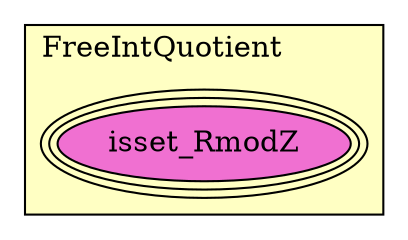 digraph HoTT_HIT_FreeIntQuotient {
  graph [ratio=0.5]
  node [style=filled]
FreeIntQuotient_isset_RmodZ [label="isset_RmodZ", URL=<FreeIntQuotient.html#isset_RmodZ>, peripheries=3, fillcolor="#F070D1"] ;
subgraph cluster_FreeIntQuotient { label="FreeIntQuotient"; fillcolor="#FFFFC3"; labeljust=l; style=filled 
FreeIntQuotient_isset_RmodZ; };
} /* END */
